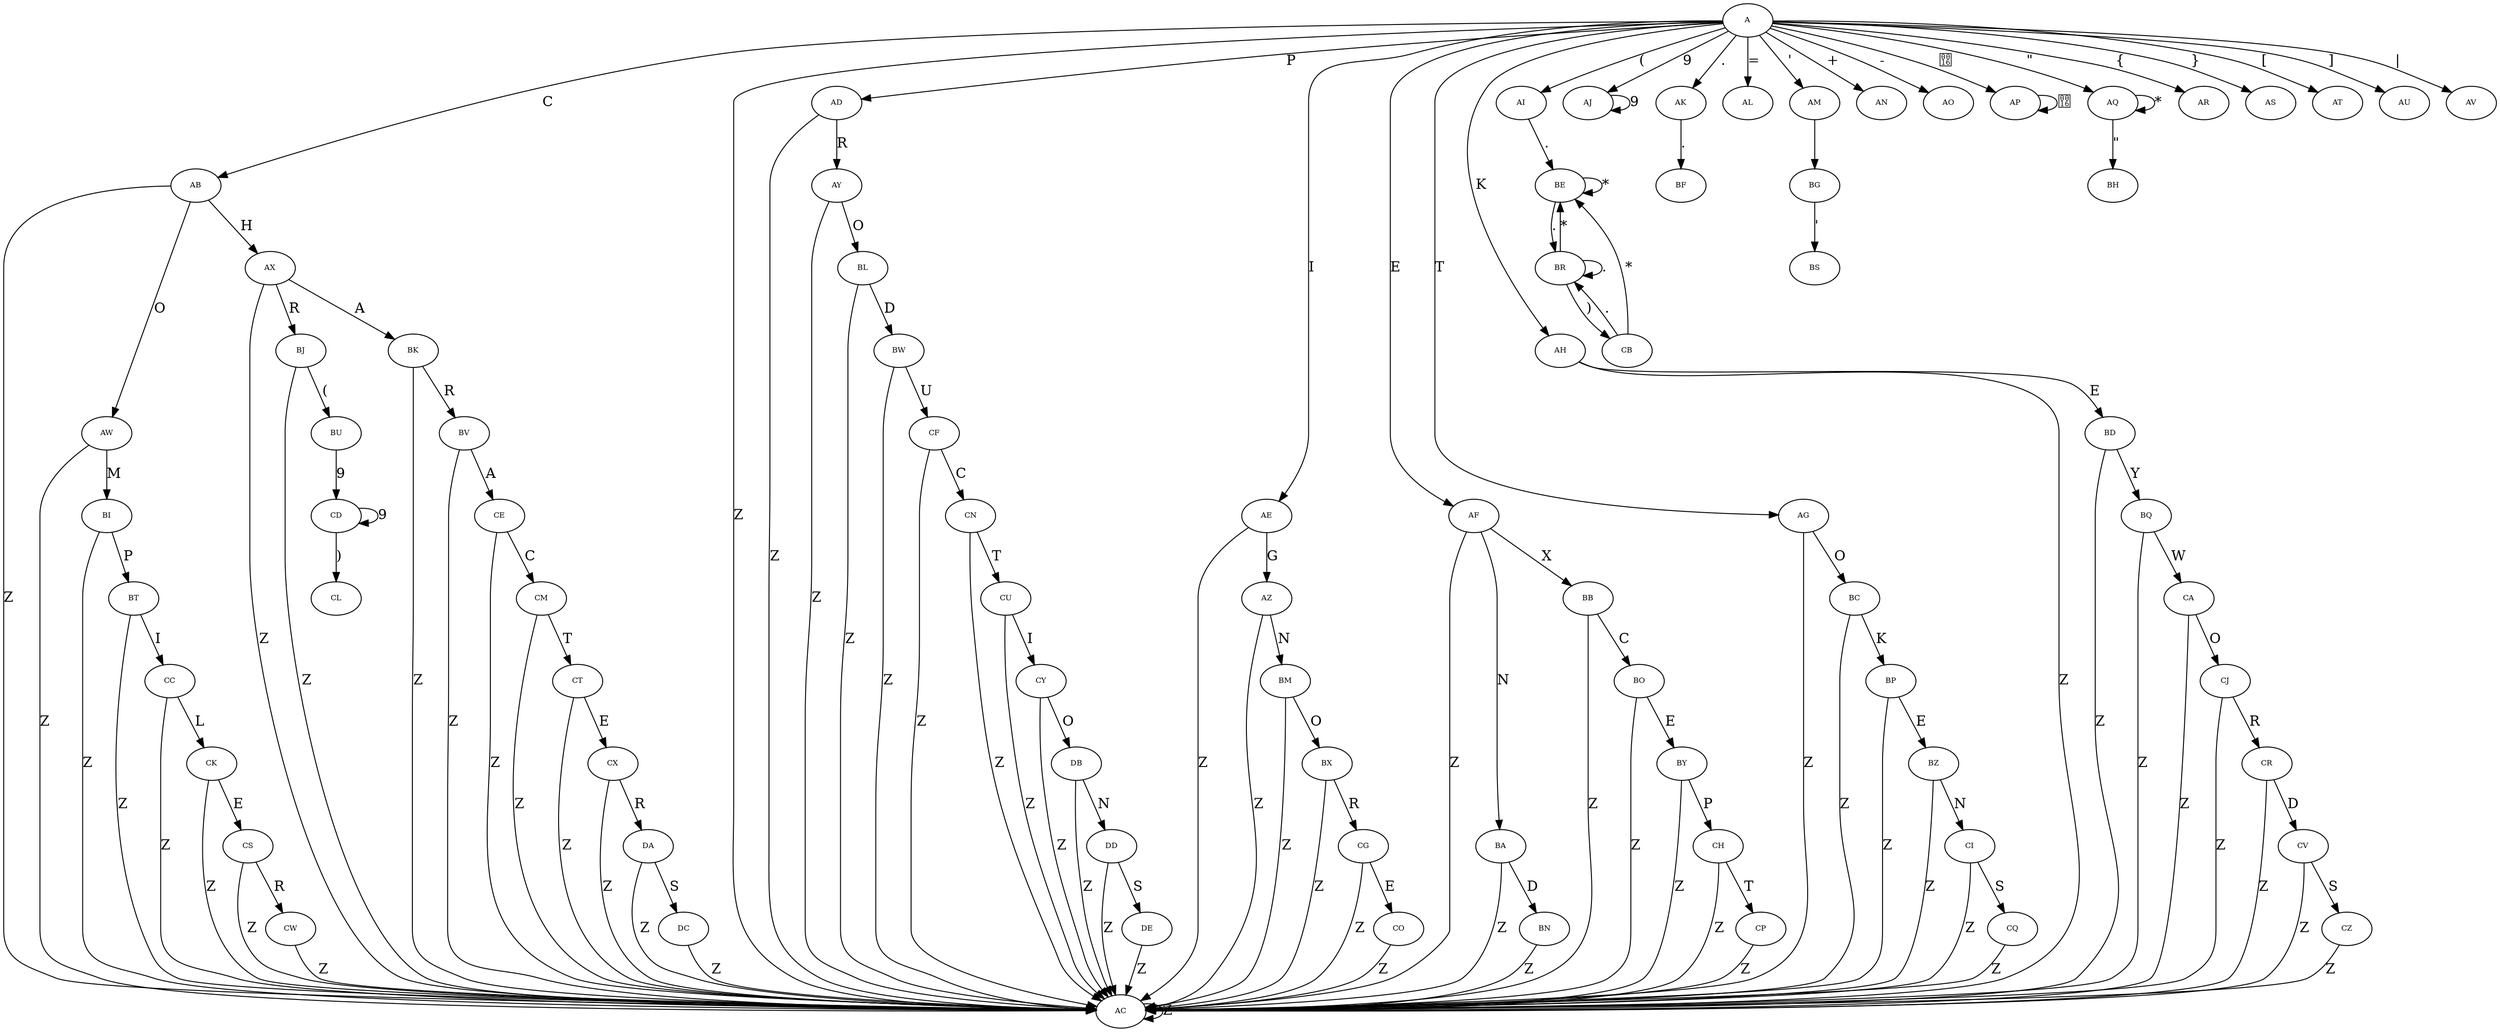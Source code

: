 digraph RGL__DirectedAdjacencyGraph {
    A [
        fontsize = 8,
        label = A
    ]

    AB [
        fontsize = 8,
        label = AB
    ]

    AC [
        fontsize = 8,
        label = AC
    ]

    AD [
        fontsize = 8,
        label = AD
    ]

    AE [
        fontsize = 8,
        label = AE
    ]

    AF [
        fontsize = 8,
        label = AF
    ]

    AG [
        fontsize = 8,
        label = AG
    ]

    AH [
        fontsize = 8,
        label = AH
    ]

    AI [
        fontsize = 8,
        label = AI
    ]

    AJ [
        fontsize = 8,
        label = AJ
    ]

    AK [
        fontsize = 8,
        label = AK
    ]

    AL [
        fontsize = 8,
        label = AL
    ]

    AM [
        fontsize = 8,
        label = AM
    ]

    AN [
        fontsize = 8,
        label = AN
    ]

    AO [
        fontsize = 8,
        label = AO
    ]

    AP [
        fontsize = 8,
        label = AP
    ]

    AQ [
        fontsize = 8,
        label = AQ
    ]

    AR [
        fontsize = 8,
        label = AR
    ]

    AS [
        fontsize = 8,
        label = AS
    ]

    AT [
        fontsize = 8,
        label = AT
    ]

    AU [
        fontsize = 8,
        label = AU
    ]

    AV [
        fontsize = 8,
        label = AV
    ]

    AW [
        fontsize = 8,
        label = AW
    ]

    AX [
        fontsize = 8,
        label = AX
    ]

    AY [
        fontsize = 8,
        label = AY
    ]

    AZ [
        fontsize = 8,
        label = AZ
    ]

    BA [
        fontsize = 8,
        label = BA
    ]

    BB [
        fontsize = 8,
        label = BB
    ]

    BC [
        fontsize = 8,
        label = BC
    ]

    BD [
        fontsize = 8,
        label = BD
    ]

    BE [
        fontsize = 8,
        label = BE
    ]

    BF [
        fontsize = 8,
        label = BF
    ]

    BG [
        fontsize = 8,
        label = BG
    ]

    BH [
        fontsize = 8,
        label = BH
    ]

    BI [
        fontsize = 8,
        label = BI
    ]

    BJ [
        fontsize = 8,
        label = BJ
    ]

    BK [
        fontsize = 8,
        label = BK
    ]

    BL [
        fontsize = 8,
        label = BL
    ]

    BM [
        fontsize = 8,
        label = BM
    ]

    BN [
        fontsize = 8,
        label = BN
    ]

    BO [
        fontsize = 8,
        label = BO
    ]

    BP [
        fontsize = 8,
        label = BP
    ]

    BQ [
        fontsize = 8,
        label = BQ
    ]

    BR [
        fontsize = 8,
        label = BR
    ]

    BS [
        fontsize = 8,
        label = BS
    ]

    BT [
        fontsize = 8,
        label = BT
    ]

    BU [
        fontsize = 8,
        label = BU
    ]

    BV [
        fontsize = 8,
        label = BV
    ]

    BW [
        fontsize = 8,
        label = BW
    ]

    BX [
        fontsize = 8,
        label = BX
    ]

    BY [
        fontsize = 8,
        label = BY
    ]

    BZ [
        fontsize = 8,
        label = BZ
    ]

    CA [
        fontsize = 8,
        label = CA
    ]

    CB [
        fontsize = 8,
        label = CB
    ]

    CC [
        fontsize = 8,
        label = CC
    ]

    CD [
        fontsize = 8,
        label = CD
    ]

    CE [
        fontsize = 8,
        label = CE
    ]

    CF [
        fontsize = 8,
        label = CF
    ]

    CG [
        fontsize = 8,
        label = CG
    ]

    CH [
        fontsize = 8,
        label = CH
    ]

    CI [
        fontsize = 8,
        label = CI
    ]

    CJ [
        fontsize = 8,
        label = CJ
    ]

    CK [
        fontsize = 8,
        label = CK
    ]

    CL [
        fontsize = 8,
        label = CL
    ]

    CM [
        fontsize = 8,
        label = CM
    ]

    CN [
        fontsize = 8,
        label = CN
    ]

    CO [
        fontsize = 8,
        label = CO
    ]

    CP [
        fontsize = 8,
        label = CP
    ]

    CQ [
        fontsize = 8,
        label = CQ
    ]

    CR [
        fontsize = 8,
        label = CR
    ]

    CS [
        fontsize = 8,
        label = CS
    ]

    CT [
        fontsize = 8,
        label = CT
    ]

    CU [
        fontsize = 8,
        label = CU
    ]

    CV [
        fontsize = 8,
        label = CV
    ]

    CW [
        fontsize = 8,
        label = CW
    ]

    CX [
        fontsize = 8,
        label = CX
    ]

    CY [
        fontsize = 8,
        label = CY
    ]

    CZ [
        fontsize = 8,
        label = CZ
    ]

    DA [
        fontsize = 8,
        label = DA
    ]

    DB [
        fontsize = 8,
        label = DB
    ]

    DC [
        fontsize = 8,
        label = DC
    ]

    DD [
        fontsize = 8,
        label = DD
    ]

    DE [
        fontsize = 8,
        label = DE
    ]

    A -> AB [
        fontsize = 15,
        label = C
    ]

    A -> AC [
        fontsize = 15,
        label = Z
    ]

    A -> AD [
        fontsize = 15,
        label = P
    ]

    A -> AE [
        fontsize = 15,
        label = I
    ]

    A -> AF [
        fontsize = 15,
        label = E
    ]

    A -> AG [
        fontsize = 15,
        label = T
    ]

    A -> AH [
        fontsize = 15,
        label = K
    ]

    A -> AI [
        fontsize = 15,
        label = "("
    ]

    A -> AJ [
        fontsize = 15,
        label = 9
    ]

    A -> AK [
        fontsize = 15,
        label = "."
    ]

    A -> AL [
        fontsize = 15,
        label = "="
    ]

    A -> AM [
        fontsize = 15,
        label = "'"
    ]

    A -> AN [
        fontsize = 15,
        label = "+"
    ]

    A -> AO [
        fontsize = 15,
        label = "-"
    ]

    A -> AP [
        fontsize = 15,
        label = ""
    ]

    A -> AQ [
        fontsize = 15,
        label = "\""
    ]

    A -> AR [
        fontsize = 15,
        label = "{"
    ]

    A -> AS [
        fontsize = 15,
        label = "}"
    ]

    A -> AT [
        fontsize = 15,
        label = "["
    ]

    A -> AU [
        fontsize = 15,
        label = "]"
    ]

    A -> AV [
        fontsize = 15,
        label = "|"
    ]

    AB -> AC [
        fontsize = 15,
        label = Z
    ]

    AB -> AW [
        fontsize = 15,
        label = O
    ]

    AB -> AX [
        fontsize = 15,
        label = H
    ]

    AC -> AC [
        fontsize = 15,
        label = Z
    ]

    AD -> AC [
        fontsize = 15,
        label = Z
    ]

    AD -> AY [
        fontsize = 15,
        label = R
    ]

    AE -> AC [
        fontsize = 15,
        label = Z
    ]

    AE -> AZ [
        fontsize = 15,
        label = G
    ]

    AF -> AC [
        fontsize = 15,
        label = Z
    ]

    AF -> BA [
        fontsize = 15,
        label = N
    ]

    AF -> BB [
        fontsize = 15,
        label = X
    ]

    AG -> AC [
        fontsize = 15,
        label = Z
    ]

    AG -> BC [
        fontsize = 15,
        label = O
    ]

    AH -> AC [
        fontsize = 15,
        label = Z
    ]

    AH -> BD [
        fontsize = 15,
        label = E
    ]

    AI -> BE [
        fontsize = 15,
        label = "."
    ]

    AJ -> AJ [
        fontsize = 15,
        label = 9
    ]

    AK -> BF [
        fontsize = 15,
        label = "."
    ]

    AM -> BG [
        fontsize = 15,
        label = " "
    ]

    AP -> AP [
        fontsize = 15,
        label = ""
    ]

    AQ -> AQ [
        fontsize = 15,
        label = "*"
    ]

    AQ -> BH [
        fontsize = 15,
        label = "\""
    ]

    AW -> AC [
        fontsize = 15,
        label = Z
    ]

    AW -> BI [
        fontsize = 15,
        label = M
    ]

    AX -> AC [
        fontsize = 15,
        label = Z
    ]

    AX -> BJ [
        fontsize = 15,
        label = R
    ]

    AX -> BK [
        fontsize = 15,
        label = A
    ]

    AY -> AC [
        fontsize = 15,
        label = Z
    ]

    AY -> BL [
        fontsize = 15,
        label = O
    ]

    AZ -> AC [
        fontsize = 15,
        label = Z
    ]

    AZ -> BM [
        fontsize = 15,
        label = N
    ]

    BA -> AC [
        fontsize = 15,
        label = Z
    ]

    BA -> BN [
        fontsize = 15,
        label = D
    ]

    BB -> BO [
        fontsize = 15,
        label = C
    ]

    BB -> AC [
        fontsize = 15,
        label = Z
    ]

    BC -> AC [
        fontsize = 15,
        label = Z
    ]

    BC -> BP [
        fontsize = 15,
        label = K
    ]

    BD -> AC [
        fontsize = 15,
        label = Z
    ]

    BD -> BQ [
        fontsize = 15,
        label = Y
    ]

    BE -> BE [
        fontsize = 15,
        label = "*"
    ]

    BE -> BR [
        fontsize = 15,
        label = "."
    ]

    BG -> BS [
        fontsize = 15,
        label = "'"
    ]

    BI -> AC [
        fontsize = 15,
        label = Z
    ]

    BI -> BT [
        fontsize = 15,
        label = P
    ]

    BJ -> AC [
        fontsize = 15,
        label = Z
    ]

    BJ -> BU [
        fontsize = 15,
        label = "("
    ]

    BK -> AC [
        fontsize = 15,
        label = Z
    ]

    BK -> BV [
        fontsize = 15,
        label = R
    ]

    BL -> AC [
        fontsize = 15,
        label = Z
    ]

    BL -> BW [
        fontsize = 15,
        label = D
    ]

    BM -> AC [
        fontsize = 15,
        label = Z
    ]

    BM -> BX [
        fontsize = 15,
        label = O
    ]

    BN -> AC [
        fontsize = 15,
        label = Z
    ]

    BO -> AC [
        fontsize = 15,
        label = Z
    ]

    BO -> BY [
        fontsize = 15,
        label = E
    ]

    BP -> AC [
        fontsize = 15,
        label = Z
    ]

    BP -> BZ [
        fontsize = 15,
        label = E
    ]

    BQ -> AC [
        fontsize = 15,
        label = Z
    ]

    BQ -> CA [
        fontsize = 15,
        label = W
    ]

    BR -> BE [
        fontsize = 15,
        label = "*"
    ]

    BR -> CB [
        fontsize = 15,
        label = ")"
    ]

    BR -> BR [
        fontsize = 15,
        label = "."
    ]

    BT -> AC [
        fontsize = 15,
        label = Z
    ]

    BT -> CC [
        fontsize = 15,
        label = I
    ]

    BU -> CD [
        fontsize = 15,
        label = 9
    ]

    BV -> AC [
        fontsize = 15,
        label = Z
    ]

    BV -> CE [
        fontsize = 15,
        label = A
    ]

    BW -> AC [
        fontsize = 15,
        label = Z
    ]

    BW -> CF [
        fontsize = 15,
        label = U
    ]

    BX -> AC [
        fontsize = 15,
        label = Z
    ]

    BX -> CG [
        fontsize = 15,
        label = R
    ]

    BY -> AC [
        fontsize = 15,
        label = Z
    ]

    BY -> CH [
        fontsize = 15,
        label = P
    ]

    BZ -> AC [
        fontsize = 15,
        label = Z
    ]

    BZ -> CI [
        fontsize = 15,
        label = N
    ]

    CA -> AC [
        fontsize = 15,
        label = Z
    ]

    CA -> CJ [
        fontsize = 15,
        label = O
    ]

    CB -> BE [
        fontsize = 15,
        label = "*"
    ]

    CB -> BR [
        fontsize = 15,
        label = "."
    ]

    CC -> AC [
        fontsize = 15,
        label = Z
    ]

    CC -> CK [
        fontsize = 15,
        label = L
    ]

    CD -> CD [
        fontsize = 15,
        label = 9
    ]

    CD -> CL [
        fontsize = 15,
        label = ")"
    ]

    CE -> CM [
        fontsize = 15,
        label = C
    ]

    CE -> AC [
        fontsize = 15,
        label = Z
    ]

    CF -> CN [
        fontsize = 15,
        label = C
    ]

    CF -> AC [
        fontsize = 15,
        label = Z
    ]

    CG -> AC [
        fontsize = 15,
        label = Z
    ]

    CG -> CO [
        fontsize = 15,
        label = E
    ]

    CH -> AC [
        fontsize = 15,
        label = Z
    ]

    CH -> CP [
        fontsize = 15,
        label = T
    ]

    CI -> AC [
        fontsize = 15,
        label = Z
    ]

    CI -> CQ [
        fontsize = 15,
        label = S
    ]

    CJ -> AC [
        fontsize = 15,
        label = Z
    ]

    CJ -> CR [
        fontsize = 15,
        label = R
    ]

    CK -> AC [
        fontsize = 15,
        label = Z
    ]

    CK -> CS [
        fontsize = 15,
        label = E
    ]

    CM -> AC [
        fontsize = 15,
        label = Z
    ]

    CM -> CT [
        fontsize = 15,
        label = T
    ]

    CN -> AC [
        fontsize = 15,
        label = Z
    ]

    CN -> CU [
        fontsize = 15,
        label = T
    ]

    CO -> AC [
        fontsize = 15,
        label = Z
    ]

    CP -> AC [
        fontsize = 15,
        label = Z
    ]

    CQ -> AC [
        fontsize = 15,
        label = Z
    ]

    CR -> AC [
        fontsize = 15,
        label = Z
    ]

    CR -> CV [
        fontsize = 15,
        label = D
    ]

    CS -> AC [
        fontsize = 15,
        label = Z
    ]

    CS -> CW [
        fontsize = 15,
        label = R
    ]

    CT -> AC [
        fontsize = 15,
        label = Z
    ]

    CT -> CX [
        fontsize = 15,
        label = E
    ]

    CU -> AC [
        fontsize = 15,
        label = Z
    ]

    CU -> CY [
        fontsize = 15,
        label = I
    ]

    CV -> AC [
        fontsize = 15,
        label = Z
    ]

    CV -> CZ [
        fontsize = 15,
        label = S
    ]

    CW -> AC [
        fontsize = 15,
        label = Z
    ]

    CX -> AC [
        fontsize = 15,
        label = Z
    ]

    CX -> DA [
        fontsize = 15,
        label = R
    ]

    CY -> AC [
        fontsize = 15,
        label = Z
    ]

    CY -> DB [
        fontsize = 15,
        label = O
    ]

    CZ -> AC [
        fontsize = 15,
        label = Z
    ]

    DA -> AC [
        fontsize = 15,
        label = Z
    ]

    DA -> DC [
        fontsize = 15,
        label = S
    ]

    DB -> AC [
        fontsize = 15,
        label = Z
    ]

    DB -> DD [
        fontsize = 15,
        label = N
    ]

    DC -> AC [
        fontsize = 15,
        label = Z
    ]

    DD -> AC [
        fontsize = 15,
        label = Z
    ]

    DD -> DE [
        fontsize = 15,
        label = S
    ]

    DE -> AC [
        fontsize = 15,
        label = Z
    ]
}
